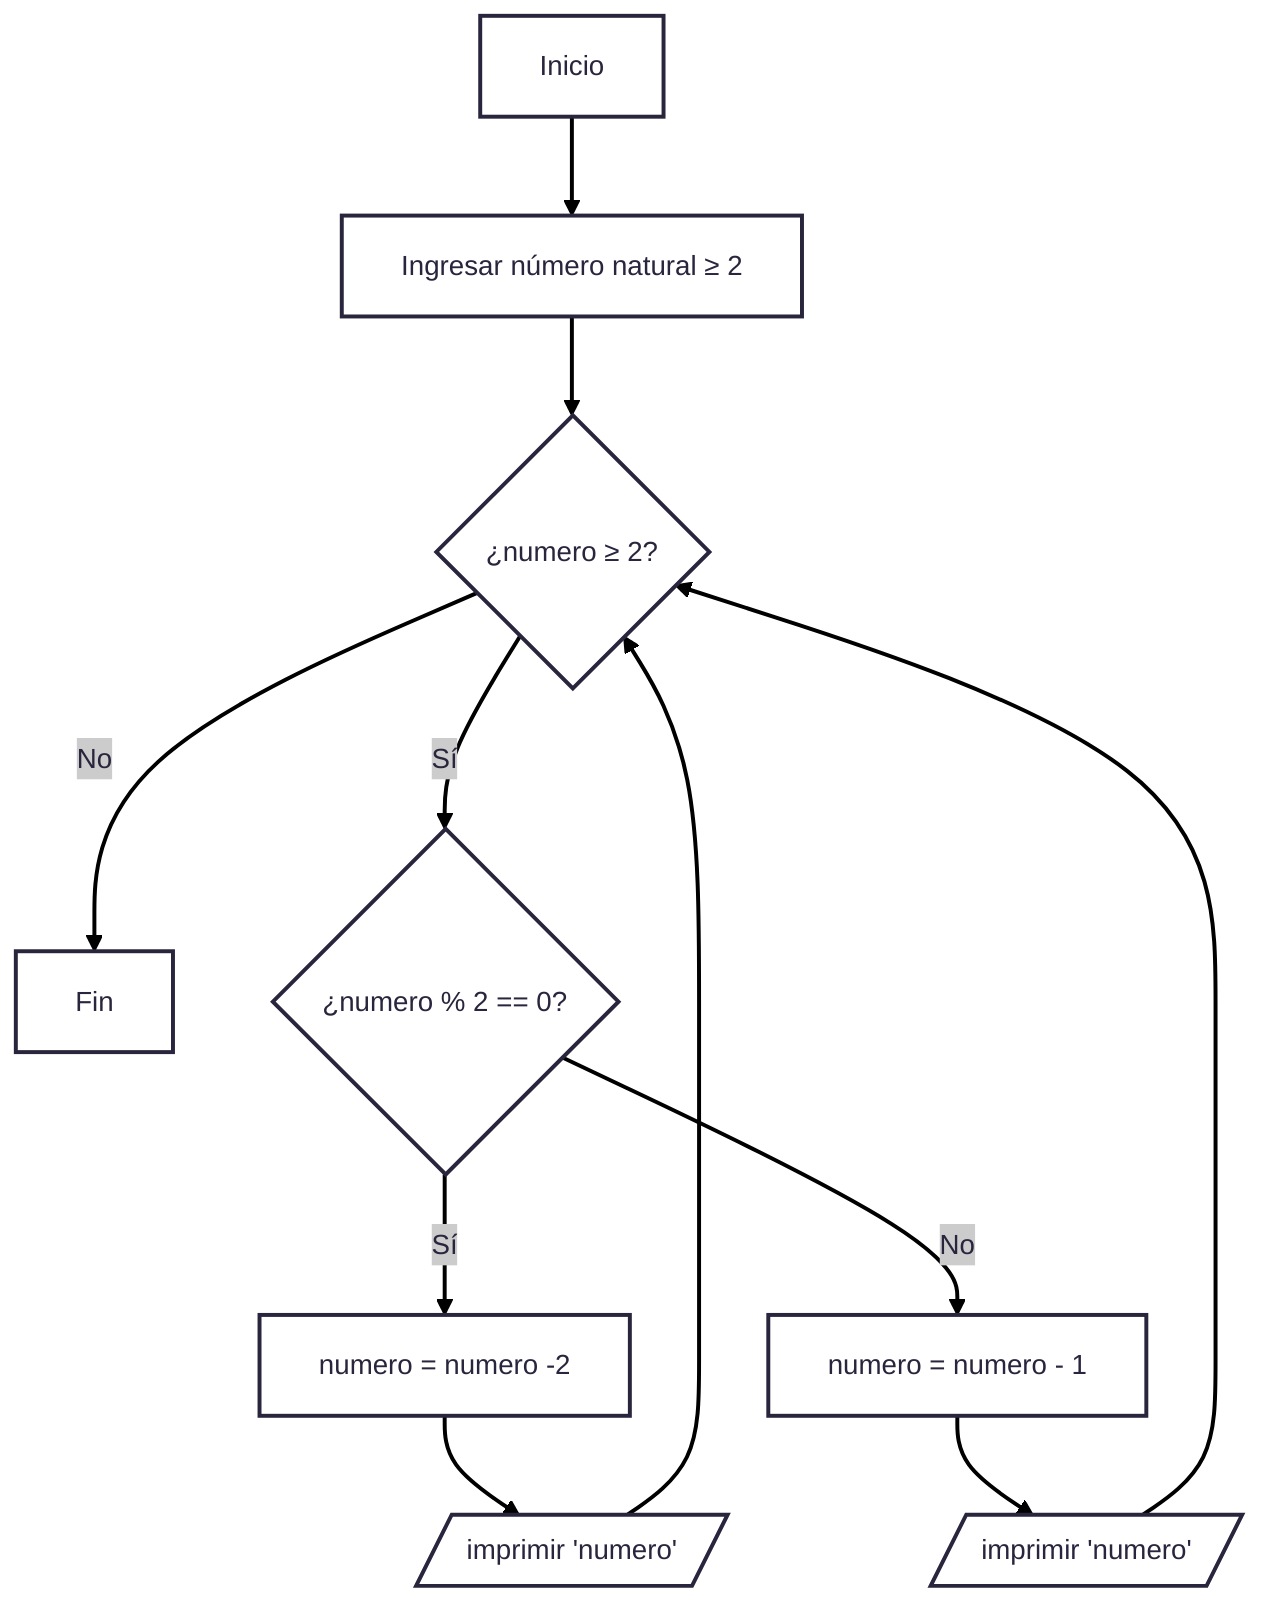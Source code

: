 ---
config:
  theme: redux
---
flowchart TD
    A[Inicio] --> B[Ingresar número natural ≥ 2]
    B --> C{¿numero ≥ 2?}
    C -- No --> Z[Fin]
    C -- Sí --> D{¿numero % 2 == 0?}
    D -- Sí --> E[numero = numero -2]
    E --> F[/imprimir 'numero'/]
    F --> C
    D -- No --> G[numero = numero - 1]
    G --> H[/imprimir 'numero'/]
    H --> C